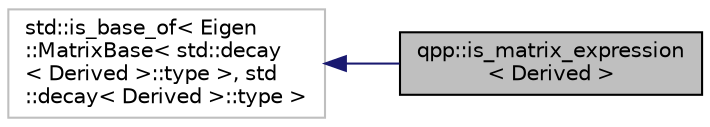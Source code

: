 digraph "qpp::is_matrix_expression&lt; Derived &gt;"
{
  edge [fontname="Helvetica",fontsize="10",labelfontname="Helvetica",labelfontsize="10"];
  node [fontname="Helvetica",fontsize="10",shape=record];
  rankdir="LR";
  Node2 [label="qpp::is_matrix_expression\l\< Derived \>",height=0.2,width=0.4,color="black", fillcolor="grey75", style="filled", fontcolor="black"];
  Node3 -> Node2 [dir="back",color="midnightblue",fontsize="10",style="solid",fontname="Helvetica"];
  Node3 [label="std::is_base_of\< Eigen\l::MatrixBase\< std::decay\l\< Derived \>::type \>, std\l::decay\< Derived \>::type \>",height=0.2,width=0.4,color="grey75", fillcolor="white", style="filled"];
}
